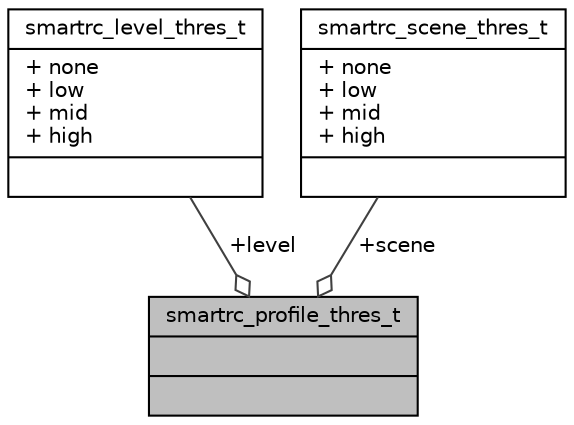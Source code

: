 digraph "smartrc_profile_thres_t"
{
 // INTERACTIVE_SVG=YES
 // LATEX_PDF_SIZE
  bgcolor="transparent";
  edge [fontname="Helvetica",fontsize="10",labelfontname="Helvetica",labelfontsize="10"];
  node [fontname="Helvetica",fontsize="10",shape=record];
  Node1 [label="{smartrc_profile_thres_t\n||}",height=0.2,width=0.4,color="black", fillcolor="grey75", style="filled", fontcolor="black",tooltip="Description of information about smartrc profile threshold."];
  Node2 -> Node1 [color="grey25",fontsize="10",style="solid",label=" +level" ,arrowhead="odiamond",fontname="Helvetica"];
  Node2 [label="{smartrc_level_thres_t\n|+ none\l+ low\l+ mid\l+ high\l|}",height=0.2,width=0.4,color="black",URL="$df/dfc/structsmartrc__level__thres__t.html",tooltip=" "];
  Node3 -> Node1 [color="grey25",fontsize="10",style="solid",label=" +scene" ,arrowhead="odiamond",fontname="Helvetica"];
  Node3 [label="{smartrc_scene_thres_t\n|+ none\l+ low\l+ mid\l+ high\l|}",height=0.2,width=0.4,color="black",URL="$de/d72/structsmartrc__scene__thres__t.html",tooltip=" "];
}
